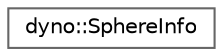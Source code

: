 digraph "Graphical Class Hierarchy"
{
 // LATEX_PDF_SIZE
  bgcolor="transparent";
  edge [fontname=Helvetica,fontsize=10,labelfontname=Helvetica,labelfontsize=10];
  node [fontname=Helvetica,fontsize=10,shape=box,height=0.2,width=0.4];
  rankdir="LR";
  Node0 [id="Node000000",label="dyno::SphereInfo",height=0.2,width=0.4,color="grey40", fillcolor="white", style="filled",URL="$structdyno_1_1_sphere_info.html",tooltip=" "];
}

